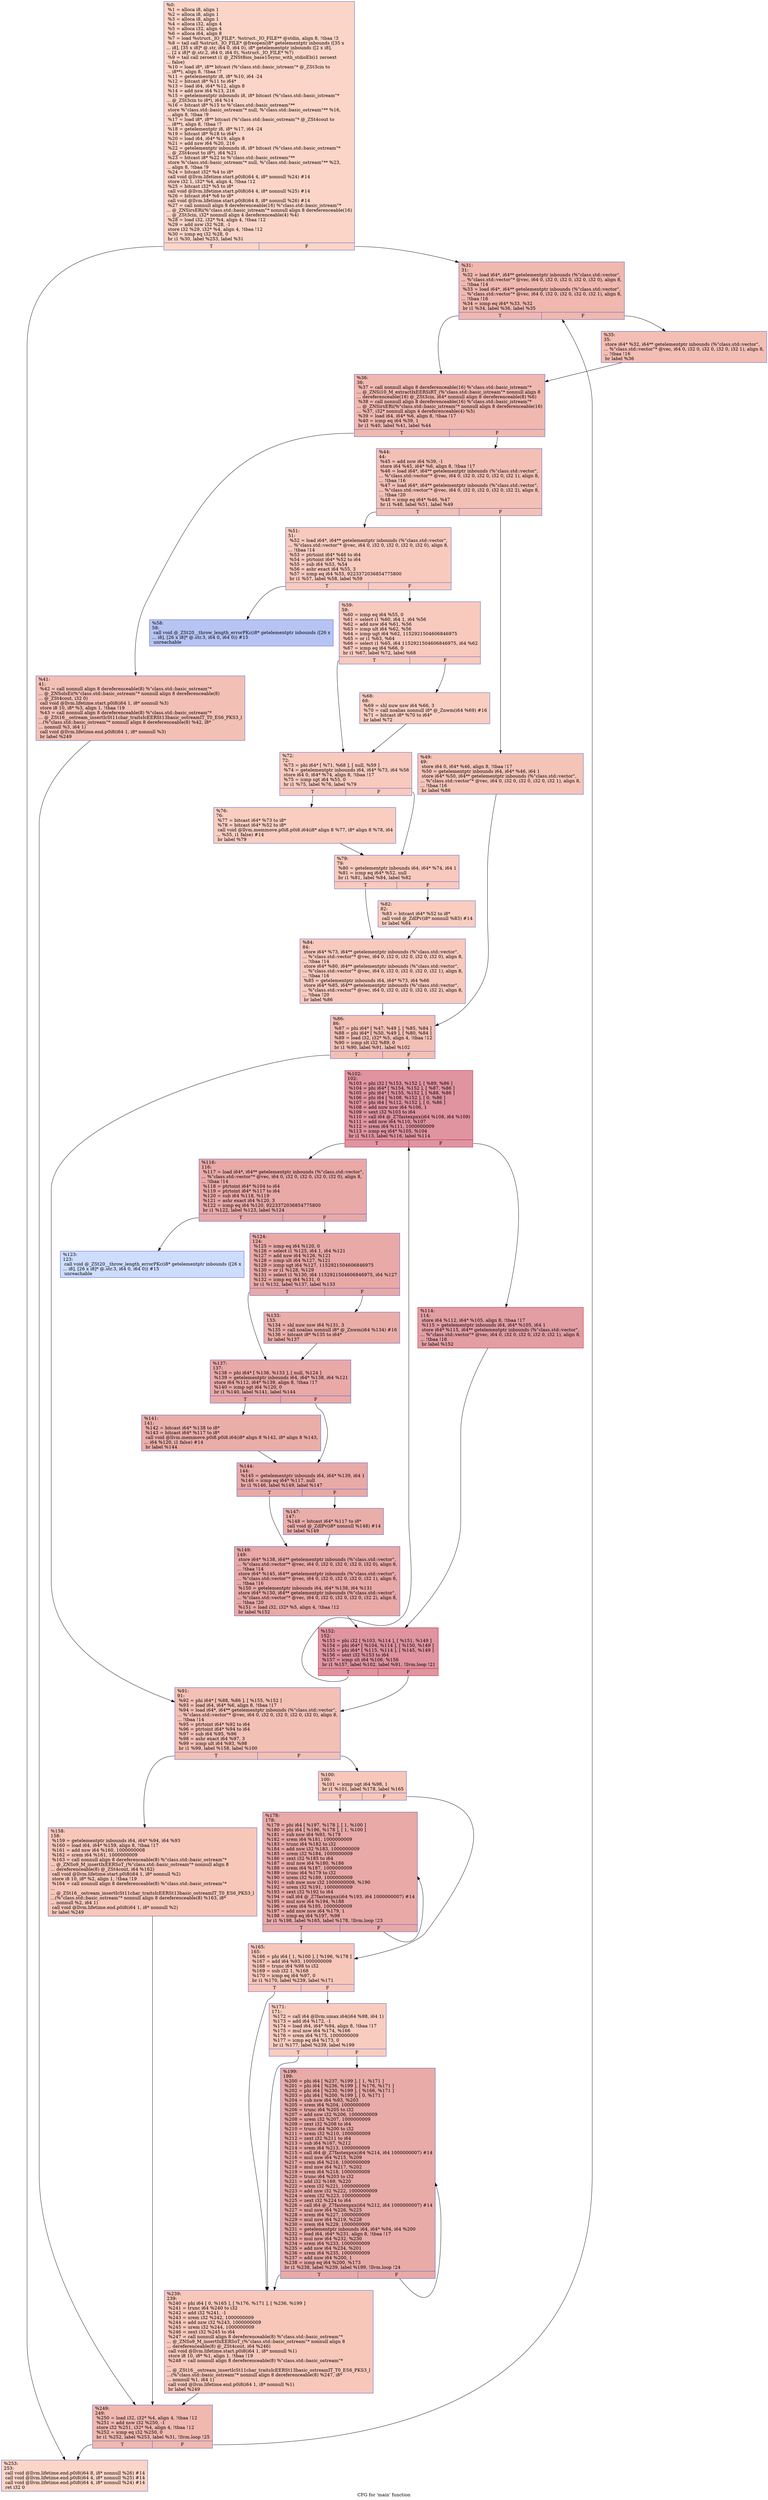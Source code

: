 digraph "CFG for 'main' function" {
	label="CFG for 'main' function";

	Node0x56447980e520 [shape=record,color="#3d50c3ff", style=filled, fillcolor="#f5a08170",label="{%0:\l  %1 = alloca i8, align 1\l  %2 = alloca i8, align 1\l  %3 = alloca i8, align 1\l  %4 = alloca i32, align 4\l  %5 = alloca i32, align 4\l  %6 = alloca i64, align 8\l  %7 = load %struct._IO_FILE*, %struct._IO_FILE** @stdin, align 8, !tbaa !3\l  %8 = tail call %struct._IO_FILE* @freopen(i8* getelementptr inbounds ([35 x\l... i8], [35 x i8]* @.str, i64 0, i64 0), i8* getelementptr inbounds ([2 x i8],\l... [2 x i8]* @.str.2, i64 0, i64 0), %struct._IO_FILE* %7)\l  %9 = tail call zeroext i1 @_ZNSt8ios_base15sync_with_stdioEb(i1 zeroext\l... false)\l  %10 = load i8*, i8** bitcast (%\"class.std::basic_istream\"* @_ZSt3cin to\l... i8**), align 8, !tbaa !7\l  %11 = getelementptr i8, i8* %10, i64 -24\l  %12 = bitcast i8* %11 to i64*\l  %13 = load i64, i64* %12, align 8\l  %14 = add nsw i64 %13, 216\l  %15 = getelementptr inbounds i8, i8* bitcast (%\"class.std::basic_istream\"*\l... @_ZSt3cin to i8*), i64 %14\l  %16 = bitcast i8* %15 to %\"class.std::basic_ostream\"**\l  store %\"class.std::basic_ostream\"* null, %\"class.std::basic_ostream\"** %16,\l... align 8, !tbaa !9\l  %17 = load i8*, i8** bitcast (%\"class.std::basic_ostream\"* @_ZSt4cout to\l... i8**), align 8, !tbaa !7\l  %18 = getelementptr i8, i8* %17, i64 -24\l  %19 = bitcast i8* %18 to i64*\l  %20 = load i64, i64* %19, align 8\l  %21 = add nsw i64 %20, 216\l  %22 = getelementptr inbounds i8, i8* bitcast (%\"class.std::basic_ostream\"*\l... @_ZSt4cout to i8*), i64 %21\l  %23 = bitcast i8* %22 to %\"class.std::basic_ostream\"**\l  store %\"class.std::basic_ostream\"* null, %\"class.std::basic_ostream\"** %23,\l... align 8, !tbaa !9\l  %24 = bitcast i32* %4 to i8*\l  call void @llvm.lifetime.start.p0i8(i64 4, i8* nonnull %24) #14\l  store i32 1, i32* %4, align 4, !tbaa !12\l  %25 = bitcast i32* %5 to i8*\l  call void @llvm.lifetime.start.p0i8(i64 4, i8* nonnull %25) #14\l  %26 = bitcast i64* %6 to i8*\l  call void @llvm.lifetime.start.p0i8(i64 8, i8* nonnull %26) #14\l  %27 = call nonnull align 8 dereferenceable(16) %\"class.std::basic_istream\"*\l... @_ZNSirsERi(%\"class.std::basic_istream\"* nonnull align 8 dereferenceable(16)\l... @_ZSt3cin, i32* nonnull align 4 dereferenceable(4) %4)\l  %28 = load i32, i32* %4, align 4, !tbaa !12\l  %29 = add nsw i32 %28, -1\l  store i32 %29, i32* %4, align 4, !tbaa !12\l  %30 = icmp eq i32 %28, 0\l  br i1 %30, label %253, label %31\l|{<s0>T|<s1>F}}"];
	Node0x56447980e520:s0 -> Node0x564479812110;
	Node0x56447980e520:s1 -> Node0x5644798121a0;
	Node0x5644798121a0 [shape=record,color="#3d50c3ff", style=filled, fillcolor="#dc5d4a70",label="{%31:\l31:                                               \l  %32 = load i64*, i64** getelementptr inbounds (%\"class.std::vector\",\l... %\"class.std::vector\"* @vec, i64 0, i32 0, i32 0, i32 0, i32 0), align 8,\l... !tbaa !14\l  %33 = load i64*, i64** getelementptr inbounds (%\"class.std::vector\",\l... %\"class.std::vector\"* @vec, i64 0, i32 0, i32 0, i32 0, i32 1), align 8,\l... !tbaa !16\l  %34 = icmp eq i64* %33, %32\l  br i1 %34, label %36, label %35\l|{<s0>T|<s1>F}}"];
	Node0x5644798121a0:s0 -> Node0x564479812f10;
	Node0x5644798121a0:s1 -> Node0x564479812fa0;
	Node0x564479812fa0 [shape=record,color="#3d50c3ff", style=filled, fillcolor="#e36c5570",label="{%35:\l35:                                               \l  store i64* %32, i64** getelementptr inbounds (%\"class.std::vector\",\l... %\"class.std::vector\"* @vec, i64 0, i32 0, i32 0, i32 0, i32 1), align 8,\l... !tbaa !16\l  br label %36\l}"];
	Node0x564479812fa0 -> Node0x564479812f10;
	Node0x564479812f10 [shape=record,color="#3d50c3ff", style=filled, fillcolor="#dc5d4a70",label="{%36:\l36:                                               \l  %37 = call nonnull align 8 dereferenceable(16) %\"class.std::basic_istream\"*\l... @_ZNSi10_M_extractIxEERSiRT_(%\"class.std::basic_istream\"* nonnull align 8\l... dereferenceable(16) @_ZSt3cin, i64* nonnull align 8 dereferenceable(8) %6)\l  %38 = call nonnull align 8 dereferenceable(16) %\"class.std::basic_istream\"*\l... @_ZNSirsERi(%\"class.std::basic_istream\"* nonnull align 8 dereferenceable(16)\l... %37, i32* nonnull align 4 dereferenceable(4) %5)\l  %39 = load i64, i64* %6, align 8, !tbaa !17\l  %40 = icmp eq i64 %39, 1\l  br i1 %40, label %41, label %44\l|{<s0>T|<s1>F}}"];
	Node0x564479812f10:s0 -> Node0x564479813d80;
	Node0x564479812f10:s1 -> Node0x564479813e10;
	Node0x564479813d80 [shape=record,color="#3d50c3ff", style=filled, fillcolor="#e5705870",label="{%41:\l41:                                               \l  %42 = call nonnull align 8 dereferenceable(8) %\"class.std::basic_ostream\"*\l... @_ZNSolsEi(%\"class.std::basic_ostream\"* nonnull align 8 dereferenceable(8)\l... @_ZSt4cout, i32 0)\l  call void @llvm.lifetime.start.p0i8(i64 1, i8* nonnull %3)\l  store i8 10, i8* %3, align 1, !tbaa !19\l  %43 = call nonnull align 8 dereferenceable(8) %\"class.std::basic_ostream\"*\l... @_ZSt16__ostream_insertIcSt11char_traitsIcEERSt13basic_ostreamIT_T0_ES6_PKS3_l\l...(%\"class.std::basic_ostream\"* nonnull align 8 dereferenceable(8) %42, i8*\l... nonnull %3, i64 1)\l  call void @llvm.lifetime.end.p0i8(i64 1, i8* nonnull %3)\l  br label %249\l}"];
	Node0x564479813d80 -> Node0x5644798147c0;
	Node0x564479813e10 [shape=record,color="#3d50c3ff", style=filled, fillcolor="#e5705870",label="{%44:\l44:                                               \l  %45 = add nsw i64 %39, -1\l  store i64 %45, i64* %6, align 8, !tbaa !17\l  %46 = load i64*, i64** getelementptr inbounds (%\"class.std::vector\",\l... %\"class.std::vector\"* @vec, i64 0, i32 0, i32 0, i32 0, i32 1), align 8,\l... !tbaa !16\l  %47 = load i64*, i64** getelementptr inbounds (%\"class.std::vector\",\l... %\"class.std::vector\"* @vec, i64 0, i32 0, i32 0, i32 0, i32 2), align 8,\l... !tbaa !20\l  %48 = icmp eq i64* %46, %47\l  br i1 %48, label %51, label %49\l|{<s0>T|<s1>F}}"];
	Node0x564479813e10:s0 -> Node0x564479815310;
	Node0x564479813e10:s1 -> Node0x5644798153a0;
	Node0x5644798153a0 [shape=record,color="#3d50c3ff", style=filled, fillcolor="#e97a5f70",label="{%49:\l49:                                               \l  store i64 0, i64* %46, align 8, !tbaa !17\l  %50 = getelementptr inbounds i64, i64* %46, i64 1\l  store i64* %50, i64** getelementptr inbounds (%\"class.std::vector\",\l... %\"class.std::vector\"* @vec, i64 0, i32 0, i32 0, i32 0, i32 1), align 8,\l... !tbaa !16\l  br label %86\l}"];
	Node0x5644798153a0 -> Node0x5644798156a0;
	Node0x564479815310 [shape=record,color="#3d50c3ff", style=filled, fillcolor="#ef886b70",label="{%51:\l51:                                               \l  %52 = load i64*, i64** getelementptr inbounds (%\"class.std::vector\",\l... %\"class.std::vector\"* @vec, i64 0, i32 0, i32 0, i32 0, i32 0), align 8,\l... !tbaa !14\l  %53 = ptrtoint i64* %46 to i64\l  %54 = ptrtoint i64* %52 to i64\l  %55 = sub i64 %53, %54\l  %56 = ashr exact i64 %55, 3\l  %57 = icmp eq i64 %55, 9223372036854775800\l  br i1 %57, label %58, label %59\l|{<s0>T|<s1>F}}"];
	Node0x564479815310:s0 -> Node0x564479815a90;
	Node0x564479815310:s1 -> Node0x564479815ae0;
	Node0x564479815a90 [shape=record,color="#3d50c3ff", style=filled, fillcolor="#5b7ae570",label="{%58:\l58:                                               \l  call void @_ZSt20__throw_length_errorPKc(i8* getelementptr inbounds ([26 x\l... i8], [26 x i8]* @.str.3, i64 0, i64 0)) #15\l  unreachable\l}"];
	Node0x564479815ae0 [shape=record,color="#3d50c3ff", style=filled, fillcolor="#ef886b70",label="{%59:\l59:                                               \l  %60 = icmp eq i64 %55, 0\l  %61 = select i1 %60, i64 1, i64 %56\l  %62 = add nsw i64 %61, %56\l  %63 = icmp ult i64 %62, %56\l  %64 = icmp ugt i64 %62, 1152921504606846975\l  %65 = or i1 %63, %64\l  %66 = select i1 %65, i64 1152921504606846975, i64 %62\l  %67 = icmp eq i64 %66, 0\l  br i1 %67, label %72, label %68\l|{<s0>T|<s1>F}}"];
	Node0x564479815ae0:s0 -> Node0x5644798163f0;
	Node0x564479815ae0:s1 -> Node0x564479816440;
	Node0x564479816440 [shape=record,color="#3d50c3ff", style=filled, fillcolor="#f2907270",label="{%68:\l68:                                               \l  %69 = shl nuw nsw i64 %66, 3\l  %70 = call noalias nonnull i8* @_Znwm(i64 %69) #16\l  %71 = bitcast i8* %70 to i64*\l  br label %72\l}"];
	Node0x564479816440 -> Node0x5644798163f0;
	Node0x5644798163f0 [shape=record,color="#3d50c3ff", style=filled, fillcolor="#ef886b70",label="{%72:\l72:                                               \l  %73 = phi i64* [ %71, %68 ], [ null, %59 ]\l  %74 = getelementptr inbounds i64, i64* %73, i64 %56\l  store i64 0, i64* %74, align 8, !tbaa !17\l  %75 = icmp sgt i64 %55, 0\l  br i1 %75, label %76, label %79\l|{<s0>T|<s1>F}}"];
	Node0x5644798163f0:s0 -> Node0x564479816ba0;
	Node0x5644798163f0:s1 -> Node0x564479816bf0;
	Node0x564479816ba0 [shape=record,color="#3d50c3ff", style=filled, fillcolor="#f2907270",label="{%76:\l76:                                               \l  %77 = bitcast i64* %73 to i8*\l  %78 = bitcast i64* %52 to i8*\l  call void @llvm.memmove.p0i8.p0i8.i64(i8* align 8 %77, i8* align 8 %78, i64\l... %55, i1 false) #14\l  br label %79\l}"];
	Node0x564479816ba0 -> Node0x564479816bf0;
	Node0x564479816bf0 [shape=record,color="#3d50c3ff", style=filled, fillcolor="#ef886b70",label="{%79:\l79:                                               \l  %80 = getelementptr inbounds i64, i64* %74, i64 1\l  %81 = icmp eq i64* %52, null\l  br i1 %81, label %84, label %82\l|{<s0>T|<s1>F}}"];
	Node0x564479816bf0:s0 -> Node0x564479817280;
	Node0x564479816bf0:s1 -> Node0x5644798172d0;
	Node0x5644798172d0 [shape=record,color="#3d50c3ff", style=filled, fillcolor="#f2907270",label="{%82:\l82:                                               \l  %83 = bitcast i64* %52 to i8*\l  call void @_ZdlPv(i8* nonnull %83) #14\l  br label %84\l}"];
	Node0x5644798172d0 -> Node0x564479817280;
	Node0x564479817280 [shape=record,color="#3d50c3ff", style=filled, fillcolor="#ef886b70",label="{%84:\l84:                                               \l  store i64* %73, i64** getelementptr inbounds (%\"class.std::vector\",\l... %\"class.std::vector\"* @vec, i64 0, i32 0, i32 0, i32 0, i32 0), align 8,\l... !tbaa !14\l  store i64* %80, i64** getelementptr inbounds (%\"class.std::vector\",\l... %\"class.std::vector\"* @vec, i64 0, i32 0, i32 0, i32 0, i32 1), align 8,\l... !tbaa !16\l  %85 = getelementptr inbounds i64, i64* %73, i64 %66\l  store i64* %85, i64** getelementptr inbounds (%\"class.std::vector\",\l... %\"class.std::vector\"* @vec, i64 0, i32 0, i32 0, i32 0, i32 2), align 8,\l... !tbaa !20\l  br label %86\l}"];
	Node0x564479817280 -> Node0x5644798156a0;
	Node0x5644798156a0 [shape=record,color="#3d50c3ff", style=filled, fillcolor="#e5705870",label="{%86:\l86:                                               \l  %87 = phi i64* [ %47, %49 ], [ %85, %84 ]\l  %88 = phi i64* [ %50, %49 ], [ %80, %84 ]\l  %89 = load i32, i32* %5, align 4, !tbaa !12\l  %90 = icmp slt i32 %89, 0\l  br i1 %90, label %91, label %102\l|{<s0>T|<s1>F}}"];
	Node0x5644798156a0:s0 -> Node0x564479818110;
	Node0x5644798156a0:s1 -> Node0x564479818160;
	Node0x564479818110 [shape=record,color="#3d50c3ff", style=filled, fillcolor="#e5705870",label="{%91:\l91:                                               \l  %92 = phi i64* [ %88, %86 ], [ %155, %152 ]\l  %93 = load i64, i64* %6, align 8, !tbaa !17\l  %94 = load i64*, i64** getelementptr inbounds (%\"class.std::vector\",\l... %\"class.std::vector\"* @vec, i64 0, i32 0, i32 0, i32 0, i32 0), align 8,\l... !tbaa !14\l  %95 = ptrtoint i64* %92 to i64\l  %96 = ptrtoint i64* %94 to i64\l  %97 = sub i64 %95, %96\l  %98 = ashr exact i64 %97, 3\l  %99 = icmp ult i64 %93, %98\l  br i1 %99, label %158, label %100\l|{<s0>T|<s1>F}}"];
	Node0x564479818110:s0 -> Node0x564479818710;
	Node0x564479818110:s1 -> Node0x564479818760;
	Node0x564479818760 [shape=record,color="#3d50c3ff", style=filled, fillcolor="#ec7f6370",label="{%100:\l100:                                              \l  %101 = icmp ugt i64 %98, 1\l  br i1 %101, label %178, label %165\l|{<s0>T|<s1>F}}"];
	Node0x564479818760:s0 -> Node0x564479818930;
	Node0x564479818760:s1 -> Node0x564479818980;
	Node0x564479818160 [shape=record,color="#b70d28ff", style=filled, fillcolor="#b70d2870",label="{%102:\l102:                                              \l  %103 = phi i32 [ %153, %152 ], [ %89, %86 ]\l  %104 = phi i64* [ %154, %152 ], [ %87, %86 ]\l  %105 = phi i64* [ %155, %152 ], [ %88, %86 ]\l  %106 = phi i64 [ %108, %152 ], [ 0, %86 ]\l  %107 = phi i64 [ %112, %152 ], [ 0, %86 ]\l  %108 = add nuw nsw i64 %106, 1\l  %109 = sext i32 %103 to i64\l  %110 = call i64 @_Z7fastexpxx(i64 %108, i64 %109)\l  %111 = add nsw i64 %110, %107\l  %112 = srem i64 %111, 1000000009\l  %113 = icmp eq i64* %105, %104\l  br i1 %113, label %116, label %114\l|{<s0>T|<s1>F}}"];
	Node0x564479818160:s0 -> Node0x564479819390;
	Node0x564479818160:s1 -> Node0x5644798193e0;
	Node0x5644798193e0 [shape=record,color="#b70d28ff", style=filled, fillcolor="#be242e70",label="{%114:\l114:                                              \l  store i64 %112, i64* %105, align 8, !tbaa !17\l  %115 = getelementptr inbounds i64, i64* %105, i64 1\l  store i64* %115, i64** getelementptr inbounds (%\"class.std::vector\",\l... %\"class.std::vector\"* @vec, i64 0, i32 0, i32 0, i32 0, i32 1), align 8,\l... !tbaa !16\l  br label %152\l}"];
	Node0x5644798193e0 -> Node0x564479818260;
	Node0x564479819390 [shape=record,color="#3d50c3ff", style=filled, fillcolor="#ca3b3770",label="{%116:\l116:                                              \l  %117 = load i64*, i64** getelementptr inbounds (%\"class.std::vector\",\l... %\"class.std::vector\"* @vec, i64 0, i32 0, i32 0, i32 0, i32 0), align 8,\l... !tbaa !14\l  %118 = ptrtoint i64* %104 to i64\l  %119 = ptrtoint i64* %117 to i64\l  %120 = sub i64 %118, %119\l  %121 = ashr exact i64 %120, 3\l  %122 = icmp eq i64 %120, 9223372036854775800\l  br i1 %122, label %123, label %124\l|{<s0>T|<s1>F}}"];
	Node0x564479819390:s0 -> Node0x564479819a10;
	Node0x564479819390:s1 -> Node0x564479819a60;
	Node0x564479819a10 [shape=record,color="#3d50c3ff", style=filled, fillcolor="#8fb1fe70",label="{%123:\l123:                                              \l  call void @_ZSt20__throw_length_errorPKc(i8* getelementptr inbounds ([26 x\l... i8], [26 x i8]* @.str.3, i64 0, i64 0)) #15\l  unreachable\l}"];
	Node0x564479819a60 [shape=record,color="#3d50c3ff", style=filled, fillcolor="#ca3b3770",label="{%124:\l124:                                              \l  %125 = icmp eq i64 %120, 0\l  %126 = select i1 %125, i64 1, i64 %121\l  %127 = add nsw i64 %126, %121\l  %128 = icmp ult i64 %127, %121\l  %129 = icmp ugt i64 %127, 1152921504606846975\l  %130 = or i1 %128, %129\l  %131 = select i1 %130, i64 1152921504606846975, i64 %127\l  %132 = icmp eq i64 %131, 0\l  br i1 %132, label %137, label %133\l|{<s0>T|<s1>F}}"];
	Node0x564479819a60:s0 -> Node0x56447981a970;
	Node0x564479819a60:s1 -> Node0x56447981a9c0;
	Node0x56447981a9c0 [shape=record,color="#3d50c3ff", style=filled, fillcolor="#d0473d70",label="{%133:\l133:                                              \l  %134 = shl nuw nsw i64 %131, 3\l  %135 = call noalias nonnull i8* @_Znwm(i64 %134) #16\l  %136 = bitcast i8* %135 to i64*\l  br label %137\l}"];
	Node0x56447981a9c0 -> Node0x56447981a970;
	Node0x56447981a970 [shape=record,color="#3d50c3ff", style=filled, fillcolor="#ca3b3770",label="{%137:\l137:                                              \l  %138 = phi i64* [ %136, %133 ], [ null, %124 ]\l  %139 = getelementptr inbounds i64, i64* %138, i64 %121\l  store i64 %112, i64* %139, align 8, !tbaa !17\l  %140 = icmp sgt i64 %120, 0\l  br i1 %140, label %141, label %144\l|{<s0>T|<s1>F}}"];
	Node0x56447981a970:s0 -> Node0x56447981afb0;
	Node0x56447981a970:s1 -> Node0x56447981b000;
	Node0x56447981afb0 [shape=record,color="#3d50c3ff", style=filled, fillcolor="#d0473d70",label="{%141:\l141:                                              \l  %142 = bitcast i64* %138 to i8*\l  %143 = bitcast i64* %117 to i8*\l  call void @llvm.memmove.p0i8.p0i8.i64(i8* align 8 %142, i8* align 8 %143,\l... i64 %120, i1 false) #14\l  br label %144\l}"];
	Node0x56447981afb0 -> Node0x56447981b000;
	Node0x56447981b000 [shape=record,color="#3d50c3ff", style=filled, fillcolor="#ca3b3770",label="{%144:\l144:                                              \l  %145 = getelementptr inbounds i64, i64* %139, i64 1\l  %146 = icmp eq i64* %117, null\l  br i1 %146, label %149, label %147\l|{<s0>T|<s1>F}}"];
	Node0x56447981b000:s0 -> Node0x56447981b510;
	Node0x56447981b000:s1 -> Node0x56447981b560;
	Node0x56447981b560 [shape=record,color="#3d50c3ff", style=filled, fillcolor="#d0473d70",label="{%147:\l147:                                              \l  %148 = bitcast i64* %117 to i8*\l  call void @_ZdlPv(i8* nonnull %148) #14\l  br label %149\l}"];
	Node0x56447981b560 -> Node0x56447981b510;
	Node0x56447981b510 [shape=record,color="#3d50c3ff", style=filled, fillcolor="#ca3b3770",label="{%149:\l149:                                              \l  store i64* %138, i64** getelementptr inbounds (%\"class.std::vector\",\l... %\"class.std::vector\"* @vec, i64 0, i32 0, i32 0, i32 0, i32 0), align 8,\l... !tbaa !14\l  store i64* %145, i64** getelementptr inbounds (%\"class.std::vector\",\l... %\"class.std::vector\"* @vec, i64 0, i32 0, i32 0, i32 0, i32 1), align 8,\l... !tbaa !16\l  %150 = getelementptr inbounds i64, i64* %138, i64 %131\l  store i64* %150, i64** getelementptr inbounds (%\"class.std::vector\",\l... %\"class.std::vector\"* @vec, i64 0, i32 0, i32 0, i32 0, i32 2), align 8,\l... !tbaa !20\l  %151 = load i32, i32* %5, align 4, !tbaa !12\l  br label %152\l}"];
	Node0x56447981b510 -> Node0x564479818260;
	Node0x564479818260 [shape=record,color="#b70d28ff", style=filled, fillcolor="#b70d2870",label="{%152:\l152:                                              \l  %153 = phi i32 [ %103, %114 ], [ %151, %149 ]\l  %154 = phi i64* [ %104, %114 ], [ %150, %149 ]\l  %155 = phi i64* [ %115, %114 ], [ %145, %149 ]\l  %156 = sext i32 %153 to i64\l  %157 = icmp slt i64 %106, %156\l  br i1 %157, label %102, label %91, !llvm.loop !21\l|{<s0>T|<s1>F}}"];
	Node0x564479818260:s0 -> Node0x564479818160;
	Node0x564479818260:s1 -> Node0x564479818110;
	Node0x564479818710 [shape=record,color="#3d50c3ff", style=filled, fillcolor="#ec7f6370",label="{%158:\l158:                                              \l  %159 = getelementptr inbounds i64, i64* %94, i64 %93\l  %160 = load i64, i64* %159, align 8, !tbaa !17\l  %161 = add nsw i64 %160, 1000000008\l  %162 = srem i64 %161, 1000000009\l  %163 = call nonnull align 8 dereferenceable(8) %\"class.std::basic_ostream\"*\l... @_ZNSo9_M_insertIxEERSoT_(%\"class.std::basic_ostream\"* nonnull align 8\l... dereferenceable(8) @_ZSt4cout, i64 %162)\l  call void @llvm.lifetime.start.p0i8(i64 1, i8* nonnull %2)\l  store i8 10, i8* %2, align 1, !tbaa !19\l  %164 = call nonnull align 8 dereferenceable(8) %\"class.std::basic_ostream\"*\l...\l... @_ZSt16__ostream_insertIcSt11char_traitsIcEERSt13basic_ostreamIT_T0_ES6_PKS3_l\l...(%\"class.std::basic_ostream\"* nonnull align 8 dereferenceable(8) %163, i8*\l... nonnull %2, i64 1)\l  call void @llvm.lifetime.end.p0i8(i64 1, i8* nonnull %2)\l  br label %249\l}"];
	Node0x564479818710 -> Node0x5644798147c0;
	Node0x564479818980 [shape=record,color="#3d50c3ff", style=filled, fillcolor="#ec7f6370",label="{%165:\l165:                                              \l  %166 = phi i64 [ 1, %100 ], [ %196, %178 ]\l  %167 = add i64 %93, 1000000009\l  %168 = trunc i64 %98 to i32\l  %169 = sub i32 1, %168\l  %170 = icmp eq i64 %97, 0\l  br i1 %170, label %239, label %171\l|{<s0>T|<s1>F}}"];
	Node0x564479818980:s0 -> Node0x56447981d0c0;
	Node0x564479818980:s1 -> Node0x56447981d110;
	Node0x56447981d110 [shape=record,color="#3d50c3ff", style=filled, fillcolor="#f08b6e70",label="{%171:\l171:                                              \l  %172 = call i64 @llvm.umax.i64(i64 %98, i64 1)\l  %173 = add i64 %172, -1\l  %174 = load i64, i64* %94, align 8, !tbaa !17\l  %175 = mul nsw i64 %174, %166\l  %176 = srem i64 %175, 1000000009\l  %177 = icmp eq i64 %173, 0\l  br i1 %177, label %239, label %199\l|{<s0>T|<s1>F}}"];
	Node0x56447981d110:s0 -> Node0x56447981d0c0;
	Node0x56447981d110:s1 -> Node0x56447981d660;
	Node0x564479818930 [shape=record,color="#3d50c3ff", style=filled, fillcolor="#ca3b3770",label="{%178:\l178:                                              \l  %179 = phi i64 [ %197, %178 ], [ 1, %100 ]\l  %180 = phi i64 [ %196, %178 ], [ 1, %100 ]\l  %181 = sub nsw i64 %93, %179\l  %182 = srem i64 %181, 1000000009\l  %183 = trunc i64 %182 to i32\l  %184 = add nsw i32 %183, 1000000009\l  %185 = urem i32 %184, 1000000009\l  %186 = zext i32 %185 to i64\l  %187 = mul nsw i64 %180, %186\l  %188 = srem i64 %187, 1000000009\l  %189 = trunc i64 %179 to i32\l  %190 = urem i32 %189, 1000000009\l  %191 = sub nuw nsw i32 1000000009, %190\l  %192 = urem i32 %191, 1000000009\l  %193 = zext i32 %192 to i64\l  %194 = call i64 @_Z7fastexpxx(i64 %193, i64 1000000007) #14\l  %195 = mul nsw i64 %194, %188\l  %196 = srem i64 %195, 1000000009\l  %197 = add nuw nsw i64 %179, 1\l  %198 = icmp eq i64 %197, %98\l  br i1 %198, label %165, label %178, !llvm.loop !23\l|{<s0>T|<s1>F}}"];
	Node0x564479818930:s0 -> Node0x564479818980;
	Node0x564479818930:s1 -> Node0x564479818930;
	Node0x56447981d660 [shape=record,color="#3d50c3ff", style=filled, fillcolor="#cc403a70",label="{%199:\l199:                                              \l  %200 = phi i64 [ %237, %199 ], [ 1, %171 ]\l  %201 = phi i64 [ %236, %199 ], [ %176, %171 ]\l  %202 = phi i64 [ %230, %199 ], [ %166, %171 ]\l  %203 = phi i64 [ %200, %199 ], [ 0, %171 ]\l  %204 = sub nsw i64 %93, %203\l  %205 = srem i64 %204, 1000000009\l  %206 = trunc i64 %205 to i32\l  %207 = add nsw i32 %206, 1000000009\l  %208 = urem i32 %207, 1000000009\l  %209 = zext i32 %208 to i64\l  %210 = trunc i64 %200 to i32\l  %211 = urem i32 %210, 1000000009\l  %212 = zext i32 %211 to i64\l  %213 = sub i64 %167, %212\l  %214 = srem i64 %213, 1000000009\l  %215 = call i64 @_Z7fastexpxx(i64 %214, i64 1000000007) #14\l  %216 = mul nsw i64 %215, %209\l  %217 = srem i64 %216, 1000000009\l  %218 = mul nsw i64 %217, %202\l  %219 = srem i64 %218, 1000000009\l  %220 = trunc i64 %203 to i32\l  %221 = add i32 %169, %220\l  %222 = srem i32 %221, 1000000009\l  %223 = add nsw i32 %222, 1000000009\l  %224 = urem i32 %223, 1000000009\l  %225 = zext i32 %224 to i64\l  %226 = call i64 @_Z7fastexpxx(i64 %212, i64 1000000007) #14\l  %227 = mul nsw i64 %226, %225\l  %228 = srem i64 %227, 1000000009\l  %229 = mul nsw i64 %219, %228\l  %230 = srem i64 %229, 1000000009\l  %231 = getelementptr inbounds i64, i64* %94, i64 %200\l  %232 = load i64, i64* %231, align 8, !tbaa !17\l  %233 = mul nsw i64 %232, %230\l  %234 = srem i64 %233, 1000000009\l  %235 = add nsw i64 %234, %201\l  %236 = srem i64 %235, 1000000009\l  %237 = add nuw i64 %200, 1\l  %238 = icmp eq i64 %200, %173\l  br i1 %238, label %239, label %199, !llvm.loop !24\l|{<s0>T|<s1>F}}"];
	Node0x56447981d660:s0 -> Node0x56447981d0c0;
	Node0x56447981d660:s1 -> Node0x56447981d660;
	Node0x56447981d0c0 [shape=record,color="#3d50c3ff", style=filled, fillcolor="#ec7f6370",label="{%239:\l239:                                              \l  %240 = phi i64 [ 0, %165 ], [ %176, %171 ], [ %236, %199 ]\l  %241 = trunc i64 %240 to i32\l  %242 = add i32 %241, -1\l  %243 = srem i32 %242, 1000000009\l  %244 = add nsw i32 %243, 1000000009\l  %245 = urem i32 %244, 1000000009\l  %246 = zext i32 %245 to i64\l  %247 = call nonnull align 8 dereferenceable(8) %\"class.std::basic_ostream\"*\l... @_ZNSo9_M_insertIxEERSoT_(%\"class.std::basic_ostream\"* nonnull align 8\l... dereferenceable(8) @_ZSt4cout, i64 %246)\l  call void @llvm.lifetime.start.p0i8(i64 1, i8* nonnull %1)\l  store i8 10, i8* %1, align 1, !tbaa !19\l  %248 = call nonnull align 8 dereferenceable(8) %\"class.std::basic_ostream\"*\l...\l... @_ZSt16__ostream_insertIcSt11char_traitsIcEERSt13basic_ostreamIT_T0_ES6_PKS3_l\l...(%\"class.std::basic_ostream\"* nonnull align 8 dereferenceable(8) %247, i8*\l... nonnull %1, i64 1)\l  call void @llvm.lifetime.end.p0i8(i64 1, i8* nonnull %1)\l  br label %249\l}"];
	Node0x56447981d0c0 -> Node0x5644798147c0;
	Node0x5644798147c0 [shape=record,color="#3d50c3ff", style=filled, fillcolor="#dc5d4a70",label="{%249:\l249:                                              \l  %250 = load i32, i32* %4, align 4, !tbaa !12\l  %251 = add nsw i32 %250, -1\l  store i32 %251, i32* %4, align 4, !tbaa !12\l  %252 = icmp eq i32 %250, 0\l  br i1 %252, label %253, label %31, !llvm.loop !25\l|{<s0>T|<s1>F}}"];
	Node0x5644798147c0:s0 -> Node0x564479812110;
	Node0x5644798147c0:s1 -> Node0x5644798121a0;
	Node0x564479812110 [shape=record,color="#3d50c3ff", style=filled, fillcolor="#f5a08170",label="{%253:\l253:                                              \l  call void @llvm.lifetime.end.p0i8(i64 8, i8* nonnull %26) #14\l  call void @llvm.lifetime.end.p0i8(i64 4, i8* nonnull %25) #14\l  call void @llvm.lifetime.end.p0i8(i64 4, i8* nonnull %24) #14\l  ret i32 0\l}"];
}
